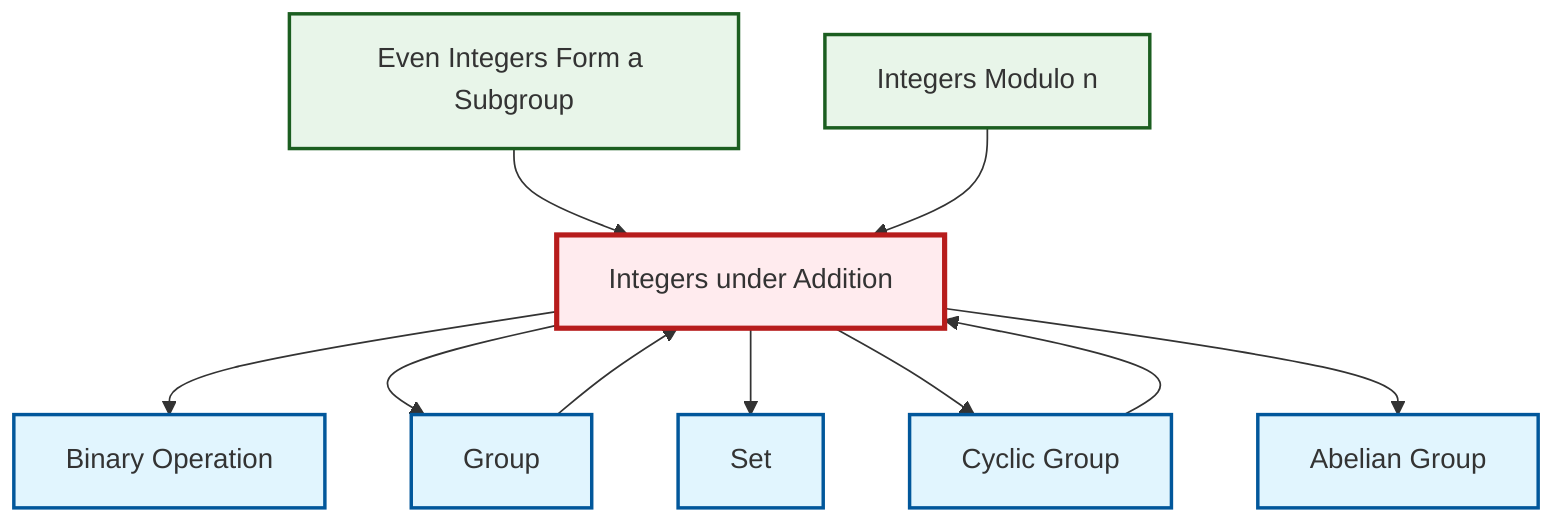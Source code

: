 graph TD
    classDef definition fill:#e1f5fe,stroke:#01579b,stroke-width:2px
    classDef theorem fill:#f3e5f5,stroke:#4a148c,stroke-width:2px
    classDef axiom fill:#fff3e0,stroke:#e65100,stroke-width:2px
    classDef example fill:#e8f5e9,stroke:#1b5e20,stroke-width:2px
    classDef current fill:#ffebee,stroke:#b71c1c,stroke-width:3px
    ex-quotient-integers-mod-n["Integers Modulo n"]:::example
    ex-integers-addition["Integers under Addition"]:::example
    def-binary-operation["Binary Operation"]:::definition
    def-group["Group"]:::definition
    def-abelian-group["Abelian Group"]:::definition
    def-set["Set"]:::definition
    def-cyclic-group["Cyclic Group"]:::definition
    ex-even-integers-subgroup["Even Integers Form a Subgroup"]:::example
    ex-integers-addition --> def-binary-operation
    ex-even-integers-subgroup --> ex-integers-addition
    ex-quotient-integers-mod-n --> ex-integers-addition
    def-cyclic-group --> ex-integers-addition
    ex-integers-addition --> def-group
    def-group --> ex-integers-addition
    ex-integers-addition --> def-set
    ex-integers-addition --> def-cyclic-group
    ex-integers-addition --> def-abelian-group
    class ex-integers-addition current